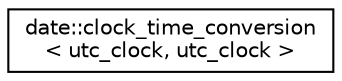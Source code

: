 digraph "Graphical Class Hierarchy"
{
 // LATEX_PDF_SIZE
  edge [fontname="Helvetica",fontsize="10",labelfontname="Helvetica",labelfontsize="10"];
  node [fontname="Helvetica",fontsize="10",shape=record];
  rankdir="LR";
  Node0 [label="date::clock_time_conversion\l\< utc_clock, utc_clock \>",height=0.2,width=0.4,color="black", fillcolor="white", style="filled",URL="$structdate_1_1clock__time__conversion_3_01utc__clock_00_01utc__clock_01_4.html",tooltip=" "];
}
